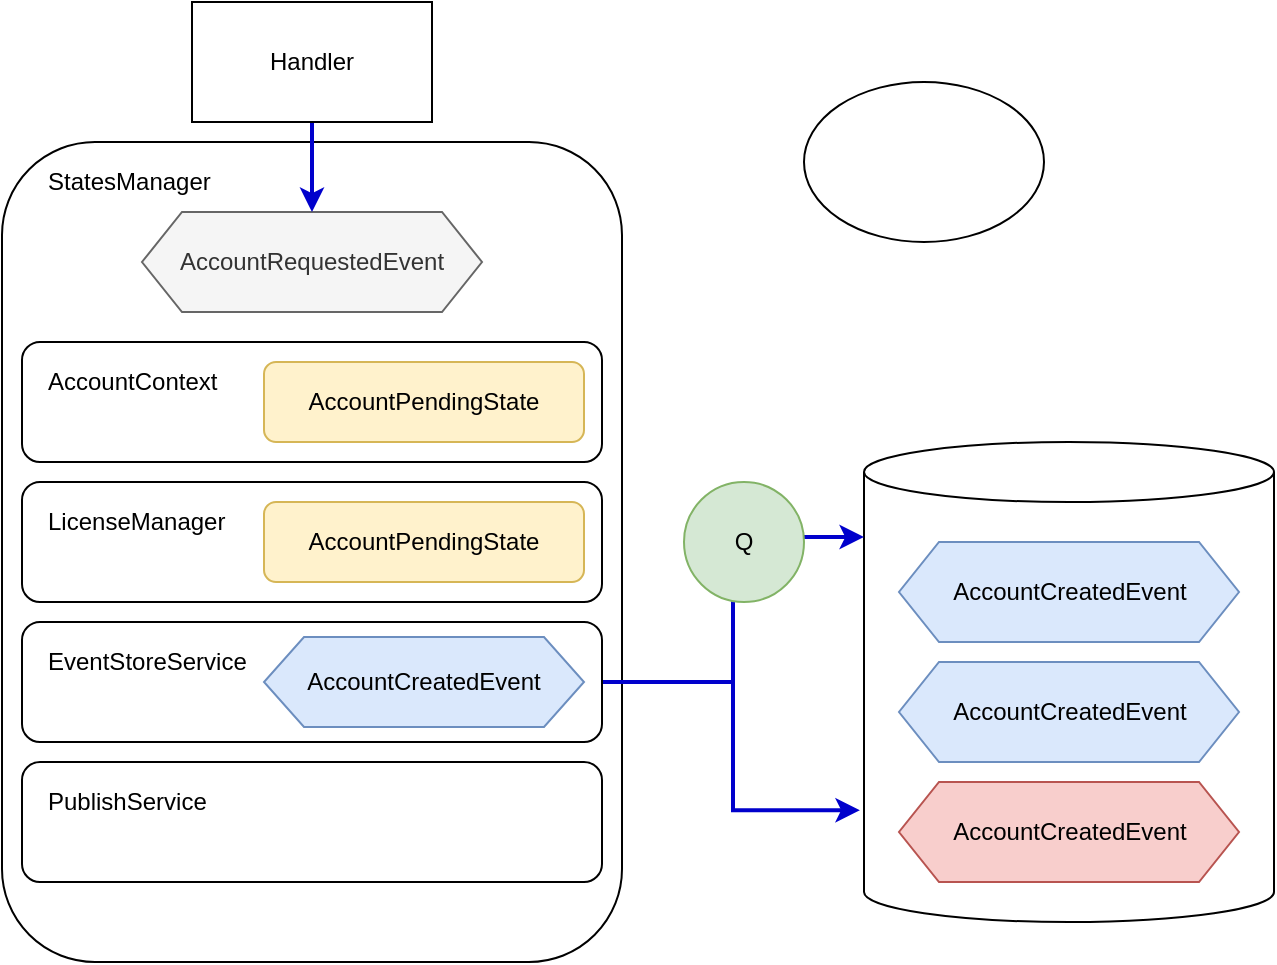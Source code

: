 <mxfile version="14.2.9" type="github">
  <diagram id="admTBz_KrJmi1BbA4oSx" name="Page-1">
    <mxGraphModel dx="1422" dy="763" grid="1" gridSize="10" guides="1" tooltips="1" connect="1" arrows="1" fold="1" page="1" pageScale="1" pageWidth="827" pageHeight="1169" math="0" shadow="0">
      <root>
        <mxCell id="0" />
        <mxCell id="1" parent="0" />
        <mxCell id="jYcr3VotyzjDWBihK4hr-34" value="" style="rounded=1;whiteSpace=wrap;html=1;strokeWidth=1;perimeterSpacing=0;" parent="1" vertex="1">
          <mxGeometry x="39" y="140" width="310" height="410" as="geometry" />
        </mxCell>
        <mxCell id="jYcr3VotyzjDWBihK4hr-35" value="" style="shape=cylinder3;whiteSpace=wrap;html=1;boundedLbl=1;backgroundOutline=1;size=15;" parent="1" vertex="1">
          <mxGeometry x="470" y="290" width="205" height="240" as="geometry" />
        </mxCell>
        <mxCell id="jYcr3VotyzjDWBihK4hr-37" value="AccountRequestedEvent" style="shape=hexagon;perimeter=hexagonPerimeter2;whiteSpace=wrap;html=1;fixedSize=1;fillColor=#f5f5f5;strokeColor=#666666;fontColor=#333333;" parent="1" vertex="1">
          <mxGeometry x="109" y="175" width="170" height="50" as="geometry" />
        </mxCell>
        <mxCell id="jYcr3VotyzjDWBihK4hr-38" value="AccountCreatedEvent" style="shape=hexagon;perimeter=hexagonPerimeter2;whiteSpace=wrap;html=1;fixedSize=1;fillColor=#dae8fc;strokeColor=#6c8ebf;" parent="1" vertex="1">
          <mxGeometry x="487.5" y="340" width="170" height="50" as="geometry" />
        </mxCell>
        <mxCell id="jYcr3VotyzjDWBihK4hr-39" style="edgeStyle=orthogonalEdgeStyle;rounded=0;orthogonalLoop=1;jettySize=auto;html=1;entryX=0.5;entryY=0;entryDx=0;entryDy=0;strokeWidth=2;strokeColor=#0000CC;" parent="1" source="jYcr3VotyzjDWBihK4hr-40" target="jYcr3VotyzjDWBihK4hr-37" edge="1">
          <mxGeometry relative="1" as="geometry" />
        </mxCell>
        <mxCell id="jYcr3VotyzjDWBihK4hr-40" value="Handler" style="rounded=0;whiteSpace=wrap;html=1;" parent="1" vertex="1">
          <mxGeometry x="134" y="70" width="120" height="60" as="geometry" />
        </mxCell>
        <mxCell id="jYcr3VotyzjDWBihK4hr-44" value="" style="rounded=1;whiteSpace=wrap;html=1;fillColor=#ffffff;" parent="1" vertex="1">
          <mxGeometry x="49" y="450" width="290" height="60" as="geometry" />
        </mxCell>
        <mxCell id="jYcr3VotyzjDWBihK4hr-45" value="AccountCreatedEvent" style="shape=hexagon;perimeter=hexagonPerimeter2;whiteSpace=wrap;html=1;fixedSize=1;fillColor=#dae8fc;strokeColor=#6c8ebf;" parent="1" vertex="1">
          <mxGeometry x="487.5" y="400" width="170" height="50" as="geometry" />
        </mxCell>
        <mxCell id="jYcr3VotyzjDWBihK4hr-47" value="AccountCreatedEvent" style="shape=hexagon;perimeter=hexagonPerimeter2;whiteSpace=wrap;html=1;fixedSize=1;fillColor=#f8cecc;strokeColor=#b85450;" parent="1" vertex="1">
          <mxGeometry x="487.5" y="460" width="170" height="50" as="geometry" />
        </mxCell>
        <mxCell id="jYcr3VotyzjDWBihK4hr-58" style="edgeStyle=orthogonalEdgeStyle;rounded=0;orthogonalLoop=1;jettySize=auto;html=1;entryX=0;entryY=0.198;entryDx=0;entryDy=0;entryPerimeter=0;strokeColor=#0000CC;strokeWidth=2;" parent="1" source="jYcr3VotyzjDWBihK4hr-48" target="jYcr3VotyzjDWBihK4hr-35" edge="1">
          <mxGeometry relative="1" as="geometry" />
        </mxCell>
        <mxCell id="jYcr3VotyzjDWBihK4hr-59" style="edgeStyle=orthogonalEdgeStyle;rounded=0;orthogonalLoop=1;jettySize=auto;html=1;entryX=-0.01;entryY=0.767;entryDx=0;entryDy=0;entryPerimeter=0;strokeColor=#0000CC;strokeWidth=2;" parent="1" source="jYcr3VotyzjDWBihK4hr-48" target="jYcr3VotyzjDWBihK4hr-35" edge="1">
          <mxGeometry relative="1" as="geometry" />
        </mxCell>
        <mxCell id="jYcr3VotyzjDWBihK4hr-48" value="" style="rounded=1;whiteSpace=wrap;html=1;fillColor=#ffffff;" parent="1" vertex="1">
          <mxGeometry x="49" y="380" width="290" height="60" as="geometry" />
        </mxCell>
        <mxCell id="jYcr3VotyzjDWBihK4hr-49" value="" style="rounded=1;whiteSpace=wrap;html=1;fillColor=#ffffff;" parent="1" vertex="1">
          <mxGeometry x="49" y="310" width="290" height="60" as="geometry" />
        </mxCell>
        <mxCell id="jYcr3VotyzjDWBihK4hr-50" value="" style="rounded=1;whiteSpace=wrap;html=1;fillColor=#ffffff;" parent="1" vertex="1">
          <mxGeometry x="49" y="240" width="290" height="60" as="geometry" />
        </mxCell>
        <mxCell id="jYcr3VotyzjDWBihK4hr-51" value="PublishService" style="text;html=1;strokeColor=none;fillColor=none;align=left;verticalAlign=middle;whiteSpace=wrap;rounded=0;" parent="1" vertex="1">
          <mxGeometry x="60" y="460" width="100" height="20" as="geometry" />
        </mxCell>
        <mxCell id="jYcr3VotyzjDWBihK4hr-52" value="EventStoreService" style="text;html=1;strokeColor=none;fillColor=none;align=left;verticalAlign=middle;whiteSpace=wrap;rounded=0;" parent="1" vertex="1">
          <mxGeometry x="60" y="390" width="100" height="20" as="geometry" />
        </mxCell>
        <mxCell id="jYcr3VotyzjDWBihK4hr-53" value="LicenseManager" style="text;html=1;strokeColor=none;fillColor=none;align=left;verticalAlign=middle;whiteSpace=wrap;rounded=0;" parent="1" vertex="1">
          <mxGeometry x="60" y="320" width="100" height="20" as="geometry" />
        </mxCell>
        <mxCell id="jYcr3VotyzjDWBihK4hr-54" value="AccountContext" style="text;html=1;strokeColor=none;fillColor=none;align=left;verticalAlign=middle;whiteSpace=wrap;rounded=0;" parent="1" vertex="1">
          <mxGeometry x="60" y="250" width="100" height="20" as="geometry" />
        </mxCell>
        <mxCell id="jYcr3VotyzjDWBihK4hr-55" value="StatesManager" style="text;html=1;strokeColor=none;fillColor=none;align=left;verticalAlign=middle;whiteSpace=wrap;rounded=0;" parent="1" vertex="1">
          <mxGeometry x="60" y="150" width="100" height="20" as="geometry" />
        </mxCell>
        <mxCell id="jYcr3VotyzjDWBihK4hr-60" value="AccountCreatedEvent" style="shape=hexagon;perimeter=hexagonPerimeter2;whiteSpace=wrap;html=1;fixedSize=1;fillColor=#dae8fc;strokeColor=#6c8ebf;" parent="1" vertex="1">
          <mxGeometry x="170" y="387.5" width="160" height="45" as="geometry" />
        </mxCell>
        <mxCell id="jYcr3VotyzjDWBihK4hr-61" value="AccountPendingState" style="rounded=1;whiteSpace=wrap;html=1;strokeWidth=1;fillColor=#fff2cc;strokeColor=#d6b656;" parent="1" vertex="1">
          <mxGeometry x="170" y="320" width="160" height="40" as="geometry" />
        </mxCell>
        <mxCell id="jYcr3VotyzjDWBihK4hr-62" value="Q" style="ellipse;whiteSpace=wrap;html=1;aspect=fixed;fillColor=#d5e8d4;strokeColor=#82b366;" parent="1" vertex="1">
          <mxGeometry x="380" y="310" width="60" height="60" as="geometry" />
        </mxCell>
        <mxCell id="jYcr3VotyzjDWBihK4hr-64" value="AccountPendingState" style="rounded=1;whiteSpace=wrap;html=1;strokeWidth=1;fillColor=#fff2cc;strokeColor=#d6b656;" parent="1" vertex="1">
          <mxGeometry x="170" y="250" width="160" height="40" as="geometry" />
        </mxCell>
        <mxCell id="SoCgtNdWFQjUbpVO6T4N-1" value="" style="ellipse;whiteSpace=wrap;html=1;" vertex="1" parent="1">
          <mxGeometry x="440" y="110" width="120" height="80" as="geometry" />
        </mxCell>
      </root>
    </mxGraphModel>
  </diagram>
</mxfile>
